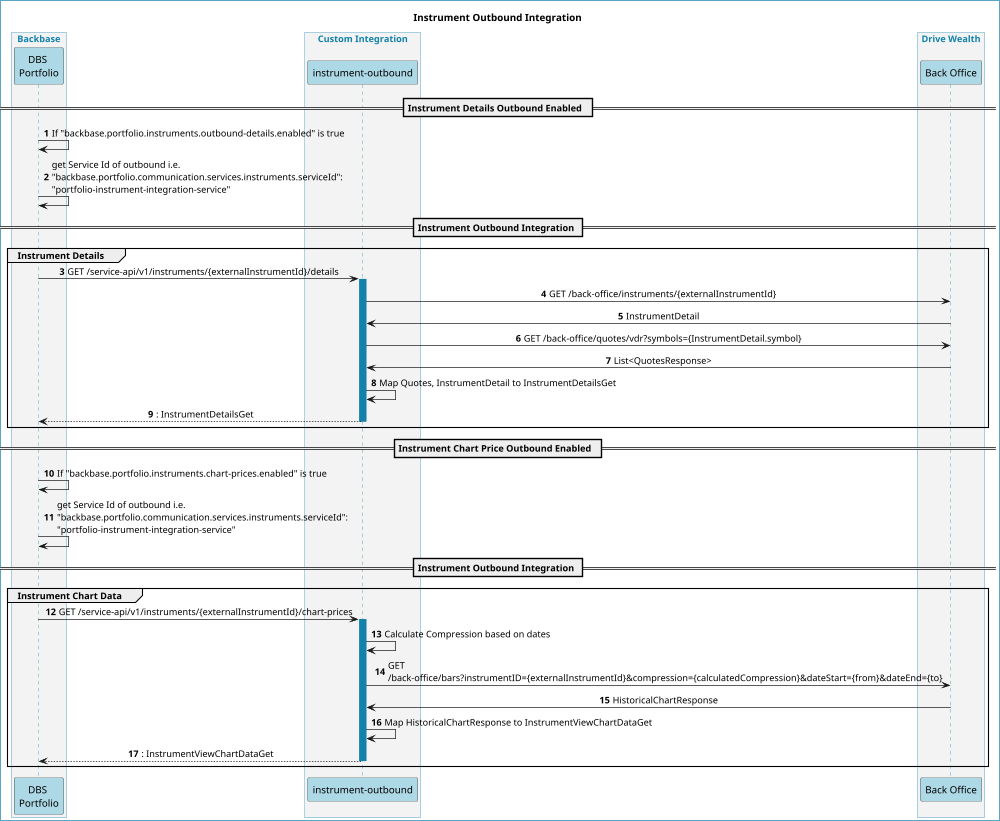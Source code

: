 @startuml
'https://plantuml.com/sequence-diagram

title "Instrument Outbound Integration"
autonumber
skinparam maxMessageSize 600
skinparam backgroundColor  #white


box "Backbase"
    participant "DBS \nPortfolio" as dbs #lightblue
end box

box "Custom Integration"
    participant "instrument-outbound" as outbound #lightblue
end box

box "Drive Wealth"
    participant "Back Office" as bo #lightblue
end box

== Instrument Details Outbound Enabled  ==

dbs -> dbs : If "backbase.portfolio.instruments.outbound-details.enabled" is true
dbs -> dbs : get Service Id of outbound i.e. "backbase.portfolio.communication.services.instruments.serviceId": "portfolio-instrument-integration-service"

== Instrument Outbound Integration ==

group Instrument Details
    dbs -> outbound: GET /service-api/v1/instruments/{externalInstrumentId}/details
    activate outbound
        outbound -> bo: GET /back-office/instruments/{externalInstrumentId}
        bo -> outbound : InstrumentDetail
        outbound -> bo : GET /back-office/quotes/vdr?symbols={InstrumentDetail.symbol}
        bo -> outbound : List<QuotesResponse>
        outbound -> outbound : Map Quotes, InstrumentDetail to InstrumentDetailsGet
    return : InstrumentDetailsGet
end

== Instrument Chart Price Outbound Enabled  ==

dbs -> dbs : If "backbase.portfolio.instruments.chart-prices.enabled" is true
dbs -> dbs : get Service Id of outbound i.e. "backbase.portfolio.communication.services.instruments.serviceId": "portfolio-instrument-integration-service"

== Instrument Outbound Integration ==

group Instrument Chart Data
    dbs -> outbound: GET /service-api/v1/instruments/{externalInstrumentId}/chart-prices
    activate outbound
        outbound -> outbound : Calculate Compression based on dates
        outbound -> bo: GET /back-office/bars?instrumentID={externalInstrumentId}&compression={calculatedCompression}&dateStart={from}&dateEnd={to}
        bo -> outbound : HistoricalChartResponse
        outbound -> outbound : Map HistoricalChartResponse to InstrumentViewChartDataGet
    return : InstrumentViewChartDataGet
end

scale max 1000 width
skinparam backgroundColor white
skinparam Shadowing false
skinparam BoundaryBackgroundColor transparent
skinparam BoundaryBorderColor #1281ac
skinparam DiagramBorderColor #1281ac
skinparam defaultTextAlignment center
skinparam SequenceMessageAlign center
skinparam ReferenceBorderThickness 2

skinparam sequence {
'Users and boundries (DBS for example)
    ActorBorderThickness 3
    ActorBorderColor #1281ac
    ActorBackgroundColor transparent
    ActorFontColor #1281ac
    ActorFontName Roboto
    ActorFontStyle bold
    ActorFontSize 14
    AgentBackgroundColor #1281ac
'Arrows
    ArrowFontColor #1281ac
    ArrowFontSize 14
    ArrowFontStyle bold
    ArrowColor #1281ac
    ArrowThickness 2
    RectangleBorderThickness 3
    BoxBackgroundColor #f3f3f3
    BoxBorderColor #1281ac
'Capability
    BoxFontColor #1281ac
    BoxFontName Roboto
    BoxFontStyle bold
    BoxFontSize 16
    BoundaryBackgroundColor #1281ac
    BoundaryBorderColor #1281ac
    BoundaryFontColor #1281ac
    BoundryFontName Roboto
    BoundaryStereotypeFontColor #1281ac
    ClassBorderColor #1281ac
    ComponentBorderColor #1281ac
    DividerBackgroundColor white
    DividerBorderColor #1281ac
    DividerBorderThickness 3
    DividerFontColor #1281ac
    DividerFontName Roboto
    DividerFontSize bold
    DividerFontStyle 14
' Loops but not the title text
    GroupBorderColor #1281ac
    GroupBorderThickness 2
    GroupFontName Roboto
    GroupFontSize 14
    GroupFontColor #1281ac
'Title text for loops
    GroupHeaderFontColor #1281ac
    GroupHeaderFontName Roboto
    GroupHeaderFontSize 14
    GroupHeaderFontStyle bold
    LifeLineBorderColor #1281ac
    LifeLineBackgroundColor #1281ac
    LifeLineFontColor  #1281ac
'Services
    ParticipantBorderColor #1281ac
    ParticipantBackgroundColor white
    ParticipantFontSize 14
    ParticipantFontStyle bold
    ParticipantFontName Roboto
    ParticipantFontColor #1281ac
    ParticipantBorderThickness 2
    ReferenceBorderThickness 2
    '   SwimlaneBorderThickness 2
    TitleFontColor #1281ac
    TitleFontName Roboto
    TitleFontSize 18
    TitleBorderThickness 5
}
skinparam note {
  BackgroundColor #FFFFFF
  BorderColor #1281ac
  BorderThickness 1
  StartColor #1281ac
  BarColor #1281ac
  EndColor #1281ac
  FontColor #1281ac
  FontName Roboto
  FontSize 14
  FontStyle bold
}
skinparam activity {
  BackgroundColor #FFFFFF
  BorderColor #1281ac
  BorderThickness 4
  StartColor #1281ac
  BarColor #1281ac
  EndColor #1281ac
  FontColor #1281ac
  FontName Roboto
  FontSize 14
  FontStyle bold
}
skinparam rectangle {
  BackgroundColor #FFFFFF
  BorderColor #1281ac
  BorderThickness 4
  StartColor #1281ac
  BarColor #1281ac
  EndColor #1281ac
  FontColor #1281ac
  FontName Roboto
  FontSize 14
  FontStyle bold
}
skinparam cloud {
  BackgroundColor #FFFFFF
  BorderColor #1281ac
  BorderThickness 4
  StartColor #1281ac
  BarColor #1281ac
  EndColor #1281ac
  FontColor #1281ac
  FontName Roboto
  FontSize 14
  FontStyle bold
}
skinparam class {
  BackgroundColor #FFFFFF
  BorderColor #1281ac
  BorderThickness 1
  StartColor #1281ac
  BarColor #1281ac
  EndColor #1281ac
  FontColor #1281ac
  FontName Roboto
  FontSize 14
  FontStyle bold
}
'For services
skinparam component {
  BackgroundColor  #FFFFFF
  BorderColor #1281ac
  BorderThickness 2
  FontColor #1281ac
  FontName Roboto
  FontSize 14
  FontStyle bold
}
'databases
skinparam database {
  BackgroundColor #f3f3f3
  BorderColor #1281ac
  BorderThickness 2
  FontColor #1281ac
  FontName Roboto
  FontSize 14
  FontStyle bold
}
'For Capabilities
skinparam frame {
  ArrowColor #1281ac
  BackgroundColor #f3f3f3
  BorderColor #1281ac
  BorderThickness 4
  FontColor #1281ac
  FontName Roboto
  FontSize 14
  FontStyle bold
}
' External systems in architecture diagrams
skinparam node {
  ArrowColor #1281ac
  BorderThickness 2
  BackgroundColor #FFFFFF
  BorderColor #1281ac
  FontColor #1281ac
  FontName Roboto
  FontSize 14
  FontStyle bold
}
skinparam package {
  BorderThickness 2
  BackgroundColor #FFFFFF
  BorderColor #1281ac
  FontColor #1281ac
  FontName Roboto
  FontSize 14
  FontStyle bold
}
' Activity diagrams, for different capabilities
skinparam partition {
  BackgroundColor #f3f3f3
  BorderColor #1281ac
  BorderThickness 2
  FontColor #1281ac
  FontName Roboto
  FontSize 14
  FontStyle bold
}

@enduml